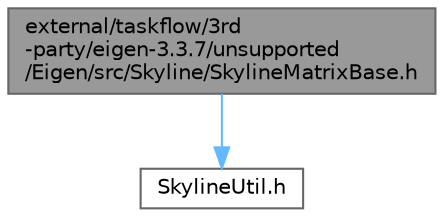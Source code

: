 digraph "external/taskflow/3rd-party/eigen-3.3.7/unsupported/Eigen/src/Skyline/SkylineMatrixBase.h"
{
 // LATEX_PDF_SIZE
  bgcolor="transparent";
  edge [fontname=Helvetica,fontsize=10,labelfontname=Helvetica,labelfontsize=10];
  node [fontname=Helvetica,fontsize=10,shape=box,height=0.2,width=0.4];
  Node1 [id="Node000001",label="external/taskflow/3rd\l-party/eigen-3.3.7/unsupported\l/Eigen/src/Skyline/SkylineMatrixBase.h",height=0.2,width=0.4,color="gray40", fillcolor="grey60", style="filled", fontcolor="black",tooltip=" "];
  Node1 -> Node2 [id="edge2_Node000001_Node000002",color="steelblue1",style="solid",tooltip=" "];
  Node2 [id="Node000002",label="SkylineUtil.h",height=0.2,width=0.4,color="grey40", fillcolor="white", style="filled",URL="$_skyline_util_8h.html",tooltip=" "];
}
